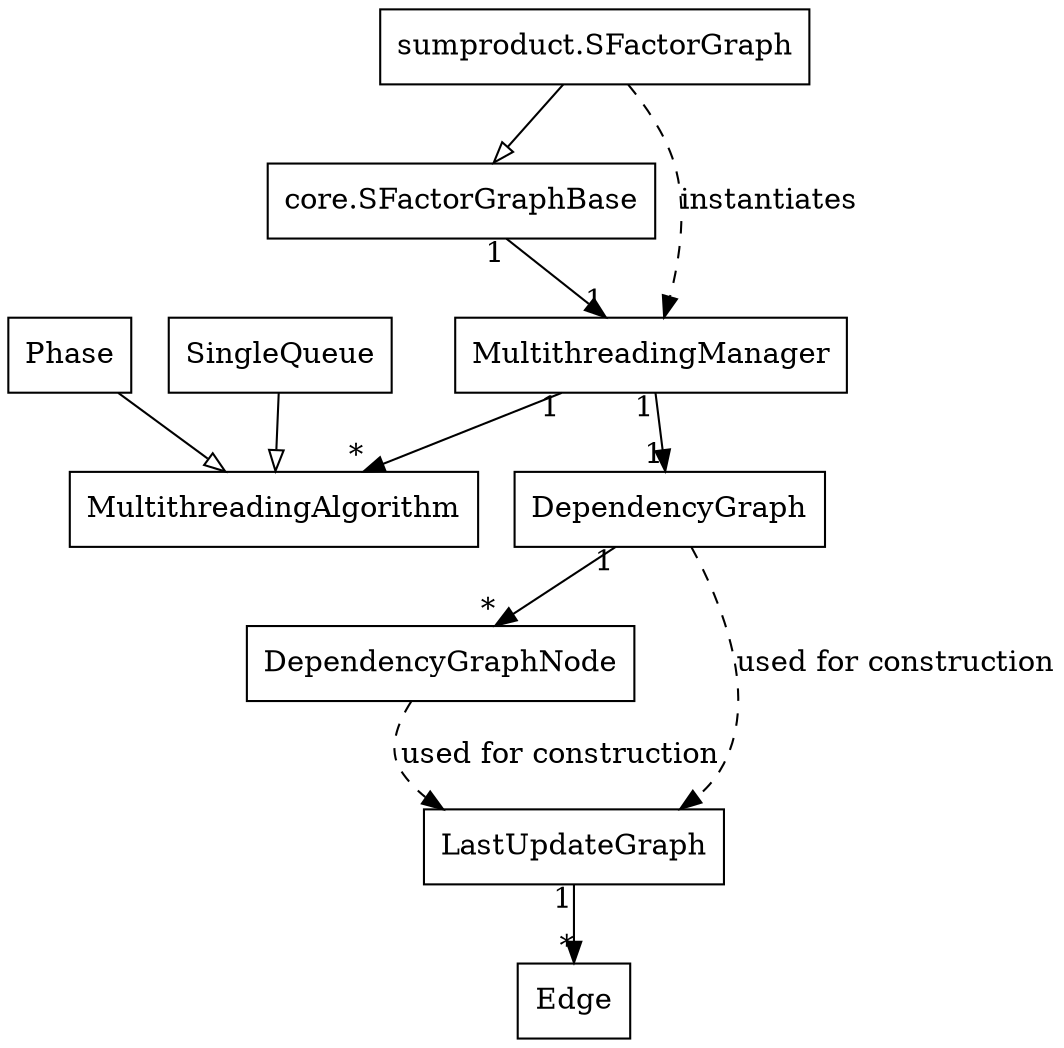 digraph G {
	SFactorGraphBase [
		shape="record"
		label="core.SFactorGraphBase"
	]
	MultithreadingManager 
	[
		shape="record"		  
	]
	SFactorGraphBase -> MultithreadingManager 
	[
		headlabel="1"
		taillabel="1"
	]
	SFactorGraph
	[
		shape="record"
		label="sumproduct.SFactorGraph"
	]
	SFactorGraph -> SFactorGraphBase
	[
		arrowhead="empty"
	]
	SFactorGraph->MultithreadingManager
	[
		style="dashed"
		label="instantiates"
	]
	MultithreadingAlgorithm
	[
		shape="record"
	]
	MultithreadingManager -> MultithreadingAlgorithm
	[
		headlabel="*"
		taillabel="1"
	]
	Phase
	[
		shape="record"
	]
	Phase -> MultithreadingAlgorithm
	[
		arrowhead="empty"
	]
	SingleQueue
	[
		shape="record"
	]
	SingleQueue -> MultithreadingAlgorithm
	[
		arrowhead="empty"
	]

	DependencyGraph
	[
		shape="record"
	]
	MultithreadingManager -> DependencyGraph
	[
		taillabel="1"
		headlabel="1"
	]
	DependencyGraphNode
	[
		shape="record"
	]
	DependencyGraph -> DependencyGraphNode
	[
		headlabel="*"
		taillabel="1"
	]
	LastUpdateGraph
	[
		shape="record"
	]
	AnEdge
	[
		label="Edge"
		shape="record"
	]
	LastUpdateGraph -> AnEdge
	[
		taillabel="1"
		headlabel="*"
	]
	DependencyGraph -> LastUpdateGraph
	[
		style="dashed"
		label="used for construction"
	]
	DependencyGraphNode -> LastUpdateGraph
	[
		style="dashed"
		label="used for construction"
	]
	
}